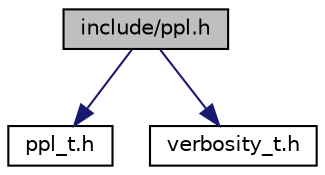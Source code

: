 digraph "include/ppl.h"
{
  edge [fontname="Helvetica",fontsize="10",labelfontname="Helvetica",labelfontsize="10"];
  node [fontname="Helvetica",fontsize="10",shape=record];
  Node1 [label="include/ppl.h",height=0.2,width=0.4,color="black", fillcolor="grey75", style="filled" fontcolor="black"];
  Node1 -> Node2 [color="midnightblue",fontsize="10",style="solid",fontname="Helvetica"];
  Node2 [label="ppl_t.h",height=0.2,width=0.4,color="black", fillcolor="white", style="filled",URL="$ppl__t_8h.html",tooltip="Contains definition of character popularity type. "];
  Node1 -> Node3 [color="midnightblue",fontsize="10",style="solid",fontname="Helvetica"];
  Node3 [label="verbosity_t.h",height=0.2,width=0.4,color="black", fillcolor="white", style="filled",URL="$verbosity__t_8h.html",tooltip="Contains enumeration of verbosity levels. "];
}
